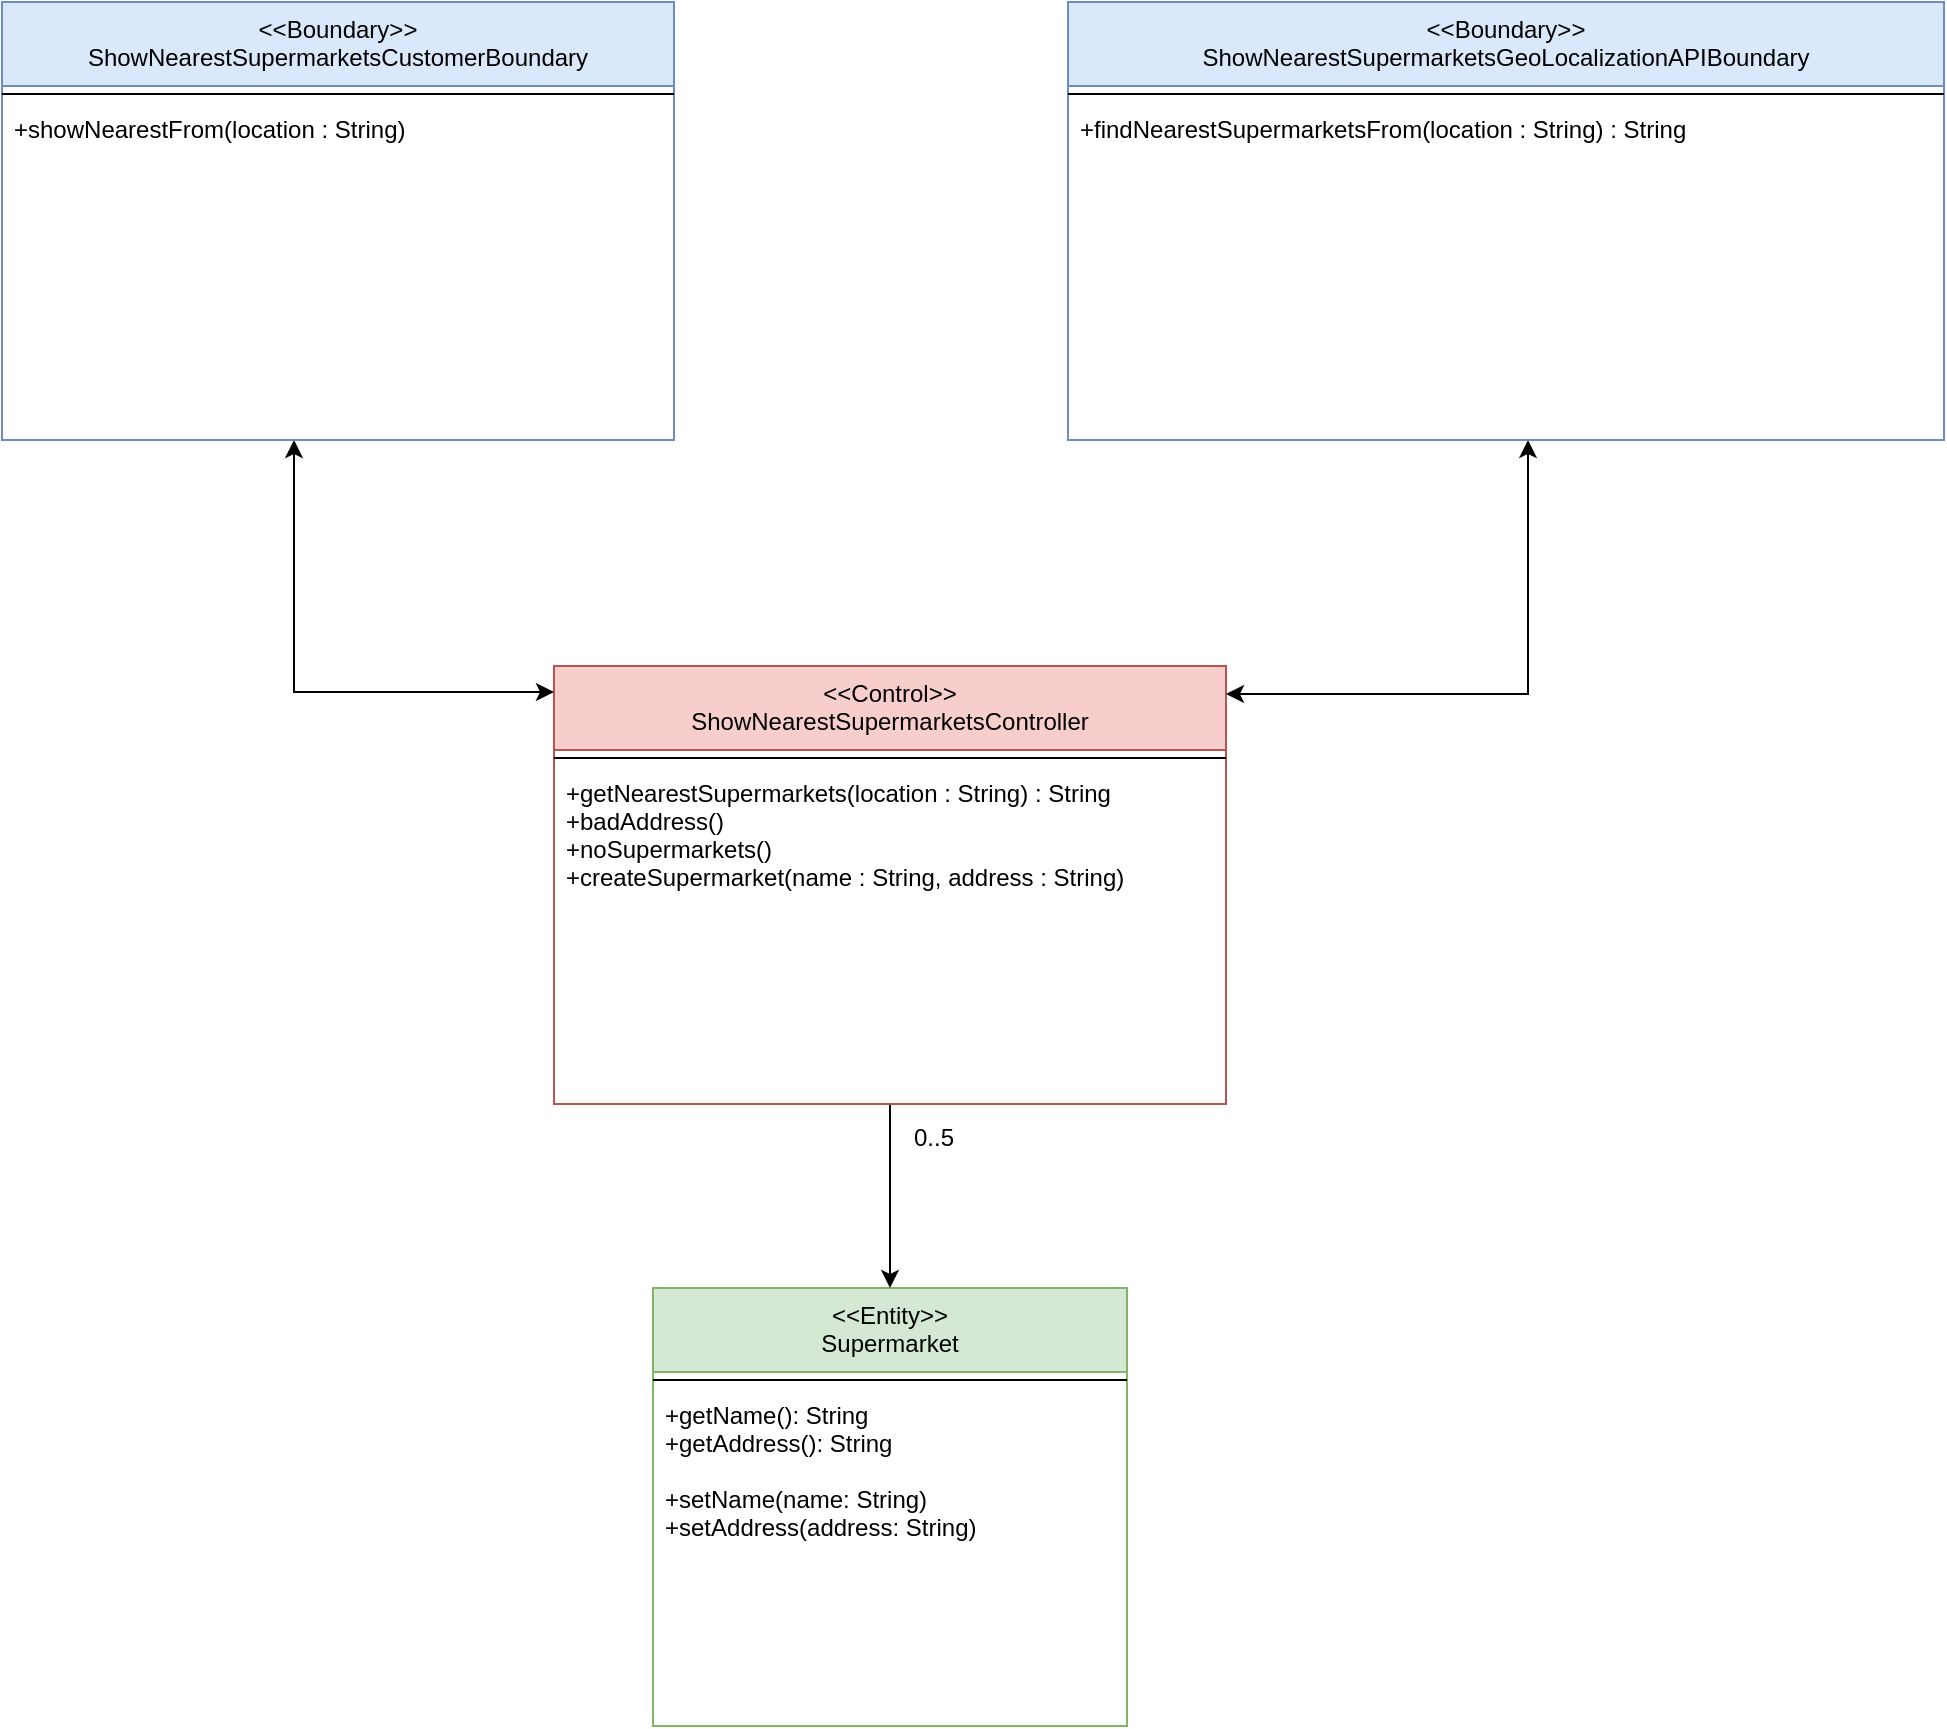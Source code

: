 <mxfile version="20.8.13" type="device" pages="2"><diagram id="eUcN36vG6uRATFYlDUBk" name="Page-2"><mxGraphModel dx="2286" dy="1158" grid="0" gridSize="10" guides="1" tooltips="1" connect="1" arrows="1" fold="1" page="1" pageScale="1" pageWidth="1100" pageHeight="850" math="0" shadow="0"><root><mxCell id="0"/><mxCell id="1" parent="0"/><mxCell id="rvVQBdQv8hVuqxrvaS_W-5" value="&lt;&lt;Entity&gt;&gt;&#10;Supermarket" style="swimlane;fontStyle=0;align=center;verticalAlign=top;childLayout=stackLayout;horizontal=1;startSize=42;horizontalStack=0;resizeParent=1;resizeLast=0;collapsible=1;marginBottom=0;rounded=0;shadow=0;strokeWidth=1;fillColor=#d5e8d4;strokeColor=#82b366;" parent="1" vertex="1"><mxGeometry x="1004.5" y="811" width="237" height="219" as="geometry"><mxRectangle x="554" y="220" width="160" height="26" as="alternateBounds"/></mxGeometry></mxCell><mxCell id="rvVQBdQv8hVuqxrvaS_W-7" value="" style="line;html=1;strokeWidth=1;align=left;verticalAlign=middle;spacingTop=-1;spacingLeft=3;spacingRight=3;rotatable=0;labelPosition=right;points=[];portConstraint=eastwest;" parent="rvVQBdQv8hVuqxrvaS_W-5" vertex="1"><mxGeometry y="42" width="237" height="8" as="geometry"/></mxCell><mxCell id="rvVQBdQv8hVuqxrvaS_W-8" value="+getName(): String&#10;+getAddress(): String&#10;&#10;+setName(name: String)&#10;+setAddress(address: String)&#10;" style="text;align=left;verticalAlign=top;spacingLeft=4;spacingRight=4;overflow=hidden;rotatable=0;points=[[0,0.5],[1,0.5]];portConstraint=eastwest;" parent="rvVQBdQv8hVuqxrvaS_W-5" vertex="1"><mxGeometry y="50" width="237" height="118" as="geometry"/></mxCell><mxCell id="gAAmM6Z_Jysixwi3ZF17-5" style="edgeStyle=orthogonalEdgeStyle;rounded=0;orthogonalLoop=1;jettySize=auto;html=1;" parent="1" source="gAAmM6Z_Jysixwi3ZF17-1" target="rvVQBdQv8hVuqxrvaS_W-5" edge="1"><mxGeometry relative="1" as="geometry"/></mxCell><mxCell id="gAAmM6Z_Jysixwi3ZF17-1" value="&lt;&lt;Control&gt;&gt;&#10;ShowNearestSupermarketsController&#10;" style="swimlane;fontStyle=0;align=center;verticalAlign=top;childLayout=stackLayout;horizontal=1;startSize=42;horizontalStack=0;resizeParent=1;resizeLast=0;collapsible=1;marginBottom=0;rounded=0;shadow=0;strokeWidth=1;fillColor=#f8cecc;strokeColor=#b85450;" parent="1" vertex="1"><mxGeometry x="955" y="500" width="336" height="219" as="geometry"><mxRectangle x="554" y="220" width="160" height="26" as="alternateBounds"/></mxGeometry></mxCell><mxCell id="gAAmM6Z_Jysixwi3ZF17-3" value="" style="line;html=1;strokeWidth=1;align=left;verticalAlign=middle;spacingTop=-1;spacingLeft=3;spacingRight=3;rotatable=0;labelPosition=right;points=[];portConstraint=eastwest;" parent="gAAmM6Z_Jysixwi3ZF17-1" vertex="1"><mxGeometry y="42" width="336" height="8" as="geometry"/></mxCell><mxCell id="gAAmM6Z_Jysixwi3ZF17-4" value="+getNearestSupermarkets(location : String) : String&#10;+badAddress()&#10;+noSupermarkets()&#10;+createSupermarket(name : String, address : String)&#10;" style="text;align=left;verticalAlign=top;spacingLeft=4;spacingRight=4;overflow=hidden;rotatable=0;points=[[0,0.5],[1,0.5]];portConstraint=eastwest;" parent="gAAmM6Z_Jysixwi3ZF17-1" vertex="1"><mxGeometry y="50" width="336" height="118" as="geometry"/></mxCell><mxCell id="gAAmM6Z_Jysixwi3ZF17-10" style="edgeStyle=orthogonalEdgeStyle;rounded=0;orthogonalLoop=1;jettySize=auto;html=1;startArrow=classic;startFill=1;" parent="1" source="gAAmM6Z_Jysixwi3ZF17-6" target="gAAmM6Z_Jysixwi3ZF17-1" edge="1"><mxGeometry relative="1" as="geometry"><Array as="points"><mxPoint x="825" y="513"/></Array></mxGeometry></mxCell><mxCell id="gAAmM6Z_Jysixwi3ZF17-6" value="&lt;&lt;Boundary&gt;&gt;&#10;ShowNearestSupermarketsCustomerBoundary&#10;" style="swimlane;fontStyle=0;align=center;verticalAlign=top;childLayout=stackLayout;horizontal=1;startSize=42;horizontalStack=0;resizeParent=1;resizeLast=0;collapsible=1;marginBottom=0;rounded=0;shadow=0;strokeWidth=1;fillColor=#dae8fc;strokeColor=#6c8ebf;" parent="1" vertex="1"><mxGeometry x="679" y="168" width="336" height="219" as="geometry"><mxRectangle x="554" y="220" width="160" height="26" as="alternateBounds"/></mxGeometry></mxCell><mxCell id="gAAmM6Z_Jysixwi3ZF17-8" value="" style="line;html=1;strokeWidth=1;align=left;verticalAlign=middle;spacingTop=-1;spacingLeft=3;spacingRight=3;rotatable=0;labelPosition=right;points=[];portConstraint=eastwest;" parent="gAAmM6Z_Jysixwi3ZF17-6" vertex="1"><mxGeometry y="42" width="336" height="8" as="geometry"/></mxCell><mxCell id="gAAmM6Z_Jysixwi3ZF17-9" value="+showNearestFrom(location : String)" style="text;align=left;verticalAlign=top;spacingLeft=4;spacingRight=4;overflow=hidden;rotatable=0;points=[[0,0.5],[1,0.5]];portConstraint=eastwest;" parent="gAAmM6Z_Jysixwi3ZF17-6" vertex="1"><mxGeometry y="50" width="336" height="118" as="geometry"/></mxCell><mxCell id="gAAmM6Z_Jysixwi3ZF17-16" style="edgeStyle=orthogonalEdgeStyle;rounded=0;orthogonalLoop=1;jettySize=auto;html=1;startArrow=classic;startFill=1;endArrow=classic;endFill=1;" parent="1" source="gAAmM6Z_Jysixwi3ZF17-11" target="gAAmM6Z_Jysixwi3ZF17-1" edge="1"><mxGeometry relative="1" as="geometry"><Array as="points"><mxPoint x="1442" y="514"/></Array></mxGeometry></mxCell><mxCell id="gAAmM6Z_Jysixwi3ZF17-11" value="&lt;&lt;Boundary&gt;&gt;&#10;ShowNearestSupermarketsGeoLocalizationAPIBoundary" style="swimlane;fontStyle=0;align=center;verticalAlign=top;childLayout=stackLayout;horizontal=1;startSize=42;horizontalStack=0;resizeParent=1;resizeLast=0;collapsible=1;marginBottom=0;rounded=0;shadow=0;strokeWidth=1;fillColor=#dae8fc;strokeColor=#6c8ebf;" parent="1" vertex="1"><mxGeometry x="1212" y="168" width="438" height="219" as="geometry"><mxRectangle x="554" y="220" width="160" height="26" as="alternateBounds"/></mxGeometry></mxCell><mxCell id="gAAmM6Z_Jysixwi3ZF17-13" value="" style="line;html=1;strokeWidth=1;align=left;verticalAlign=middle;spacingTop=-1;spacingLeft=3;spacingRight=3;rotatable=0;labelPosition=right;points=[];portConstraint=eastwest;" parent="gAAmM6Z_Jysixwi3ZF17-11" vertex="1"><mxGeometry y="42" width="438" height="8" as="geometry"/></mxCell><mxCell id="gAAmM6Z_Jysixwi3ZF17-14" value="+findNearestSupermarketsFrom(location : String) : String" style="text;align=left;verticalAlign=top;spacingLeft=4;spacingRight=4;overflow=hidden;rotatable=0;points=[[0,0.5],[1,0.5]];portConstraint=eastwest;" parent="gAAmM6Z_Jysixwi3ZF17-11" vertex="1"><mxGeometry y="50" width="438" height="118" as="geometry"/></mxCell><mxCell id="gAAmM6Z_Jysixwi3ZF17-17" value="0..5" style="text;html=1;strokeColor=none;fillColor=none;align=center;verticalAlign=middle;whiteSpace=wrap;rounded=0;" parent="1" vertex="1"><mxGeometry x="1115" y="721" width="60" height="30" as="geometry"/></mxCell></root></mxGraphModel></diagram><diagram id="9ATUxC_BQeHrpqCySrRf" name="Pagina-3"><mxGraphModel dx="2286" dy="1158" grid="0" gridSize="10" guides="1" tooltips="1" connect="1" arrows="1" fold="1" page="1" pageScale="1" pageWidth="1169" pageHeight="827" math="0" shadow="0"><root><mxCell id="0"/><mxCell id="1" parent="0"/><mxCell id="0wGv4qHq0sfZZ5f9qhN5-1" value="&lt;&lt;Entity&gt;&gt;&#10;UserAccount" style="swimlane;fontStyle=0;align=center;verticalAlign=top;childLayout=stackLayout;horizontal=1;startSize=42;horizontalStack=0;resizeParent=1;resizeLast=0;collapsible=1;marginBottom=0;rounded=0;shadow=0;strokeWidth=1;fillColor=#d5e8d4;strokeColor=#82b366;" parent="1" vertex="1"><mxGeometry x="882" y="724" width="237" height="245" as="geometry"><mxRectangle x="894.5" y="841" width="160" height="54" as="alternateBounds"/></mxGeometry></mxCell><mxCell id="0wGv4qHq0sfZZ5f9qhN5-3" value="" style="line;html=1;strokeWidth=1;align=left;verticalAlign=middle;spacingTop=-1;spacingLeft=3;spacingRight=3;rotatable=0;labelPosition=right;points=[];portConstraint=eastwest;" parent="0wGv4qHq0sfZZ5f9qhN5-1" vertex="1"><mxGeometry y="42" width="237" height="8" as="geometry"/></mxCell><mxCell id="0wGv4qHq0sfZZ5f9qhN5-4" value="+getUsername(): String&#10;+getPassword(): String&#10;+getIsPremium(): Boolean&#10;&#10;+setUsername(username: String)&#10;+setPassword(password: String)&#10;+setIsPremium(value: Boolean)&#10;" style="text;align=left;verticalAlign=top;spacingLeft=4;spacingRight=4;overflow=hidden;rotatable=0;points=[[0,0.5],[1,0.5]];portConstraint=eastwest;" parent="0wGv4qHq0sfZZ5f9qhN5-1" vertex="1"><mxGeometry y="50" width="237" height="118" as="geometry"/></mxCell><mxCell id="0wGv4qHq0sfZZ5f9qhN5-8" value="&lt;&lt;Entity&gt;&gt;&#10;Item" style="swimlane;fontStyle=0;align=center;verticalAlign=top;childLayout=stackLayout;horizontal=1;startSize=40;horizontalStack=0;resizeParent=1;resizeLast=0;collapsible=1;marginBottom=0;rounded=0;shadow=0;strokeWidth=1;fillColor=#d5e8d4;strokeColor=#82b366;" parent="1" vertex="1"><mxGeometry x="1313" y="724" width="237" height="789" as="geometry"><mxRectangle x="1407.5" y="893" width="160" height="49.5" as="alternateBounds"/></mxGeometry></mxCell><mxCell id="0wGv4qHq0sfZZ5f9qhN5-10" value="" style="line;html=1;strokeWidth=1;align=left;verticalAlign=middle;spacingTop=-1;spacingLeft=3;spacingRight=3;rotatable=0;labelPosition=right;points=[];portConstraint=eastwest;" parent="0wGv4qHq0sfZZ5f9qhN5-8" vertex="1"><mxGeometry y="40" width="237" height="8" as="geometry"/></mxCell><mxCell id="0wGv4qHq0sfZZ5f9qhN5-11" value="+getBarcode(): String&#10;+getName(): String&#10;+getPrice(): float&#10;+getImageUrl(): String&#10;+getIngredients(): String&#10;+getCalories(): float&#10;+getSugars(): float&#10;+getSaturatedFats(): float&#10;+getSalt(): float&#10;+getFruitPercentage(): int&#10;+getFibers(): float&#10;+getProteins(): float&#10;+getAdditives(): String&#10;+getIsBiological(): Boolean&#10;+getIsBeverage(): Boolean&#10;+getHealthScore(): int&#10;&#10;+setBarcode(barcode: String)&#10;+setName(name: String)&#10;+setPrice(price: float)&#10;+setImageUrl(url: String)&#10;+setIngredients(ingredients: String)&#10;+setCalories(calories: float)&#10;+setSugars(sugars: float)&#10;+setSaturatedFats(saturatedFats: float)&#10;+setSalt(salt: float)&#10;+setFruitPercentage(fruitPercentage: int)&#10;+setFibers(fibers: float)&#10;+setProteins(proteins: float)&#10;+setAdditives(additives: String)&#10;+setIsBiological(value: Boolean)&#10;+setIsBeverage(value: Boolean)&#10;+setHealthScore(score: int)&#10; " style="text;align=left;verticalAlign=top;spacingLeft=4;spacingRight=4;overflow=hidden;rotatable=0;points=[[0,0.5],[1,0.5]];portConstraint=eastwest;" parent="0wGv4qHq0sfZZ5f9qhN5-8" vertex="1"><mxGeometry y="48" width="237" height="484" as="geometry"/></mxCell><mxCell id="Lshx-CbF77kqEwUvcFQ_-1" style="edgeStyle=orthogonalEdgeStyle;rounded=0;orthogonalLoop=1;jettySize=auto;html=1;" edge="1" parent="1" source="ZNB9zK6mtr4_qiI8joUd-6" target="0wGv4qHq0sfZZ5f9qhN5-1"><mxGeometry relative="1" as="geometry"/></mxCell><mxCell id="ZNB9zK6mtr4_qiI8joUd-6" value="&lt;&lt;Control&gt;&gt;&#10;SearchProductController" style="swimlane;fontStyle=0;align=center;verticalAlign=top;childLayout=stackLayout;horizontal=1;startSize=42;horizontalStack=0;resizeParent=1;resizeLast=0;collapsible=1;marginBottom=0;rounded=0;shadow=0;strokeWidth=1;fillColor=#f8cecc;strokeColor=#b85450;" parent="1" vertex="1"><mxGeometry x="1022" y="352" width="296" height="245" as="geometry"><mxRectangle x="894.5" y="841" width="160" height="54" as="alternateBounds"/></mxGeometry></mxCell><mxCell id="ZNB9zK6mtr4_qiI8joUd-8" value="" style="line;html=1;strokeWidth=1;align=left;verticalAlign=middle;spacingTop=-1;spacingLeft=3;spacingRight=3;rotatable=0;labelPosition=right;points=[];portConstraint=eastwest;" parent="ZNB9zK6mtr4_qiI8joUd-6" vertex="1"><mxGeometry y="42" width="296" height="8" as="geometry"/></mxCell><mxCell id="ZNB9zK6mtr4_qiI8joUd-9" value="+getProductByName(name : String) : String&#10;+provideBarcodeByIndex(index : String) : String&#10;+checkPremium(account : UserAccount) : Boolean" style="text;align=left;verticalAlign=top;spacingLeft=4;spacingRight=4;overflow=hidden;rotatable=0;points=[[0,0.5],[1,0.5]];portConstraint=eastwest;" parent="ZNB9zK6mtr4_qiI8joUd-6" vertex="1"><mxGeometry y="50" width="296" height="118" as="geometry"/></mxCell><mxCell id="H68f70zl6MkhEmkTlvmM-1" style="edgeStyle=orthogonalEdgeStyle;rounded=0;orthogonalLoop=1;jettySize=auto;html=1;startArrow=classic;startFill=1;endArrow=classic;endFill=1;" parent="1" source="ZNB9zK6mtr4_qiI8joUd-10" target="ZNB9zK6mtr4_qiI8joUd-6" edge="1"><mxGeometry relative="1" as="geometry"/></mxCell><mxCell id="ZNB9zK6mtr4_qiI8joUd-10" value="&lt;&lt;Boundary&gt;&gt;&#10;SearchProductCustomerBoundary" style="swimlane;fontStyle=0;align=center;verticalAlign=top;childLayout=stackLayout;horizontal=1;startSize=42;horizontalStack=0;resizeParent=1;resizeLast=0;collapsible=1;marginBottom=0;rounded=0;shadow=0;strokeWidth=1;fillColor=#dae8fc;strokeColor=#6c8ebf;" parent="1" vertex="1"><mxGeometry x="764" y="36" width="350" height="245" as="geometry"><mxRectangle x="894.5" y="841" width="160" height="54" as="alternateBounds"/></mxGeometry></mxCell><mxCell id="ZNB9zK6mtr4_qiI8joUd-12" value="" style="line;html=1;strokeWidth=1;align=left;verticalAlign=middle;spacingTop=-1;spacingLeft=3;spacingRight=3;rotatable=0;labelPosition=right;points=[];portConstraint=eastwest;" parent="ZNB9zK6mtr4_qiI8joUd-10" vertex="1"><mxGeometry y="42" width="350" height="8" as="geometry"/></mxCell><mxCell id="ZNB9zK6mtr4_qiI8joUd-13" value="+searchProduct(name : String, account : UserAccount)" style="text;align=left;verticalAlign=top;spacingLeft=4;spacingRight=4;overflow=hidden;rotatable=0;points=[[0,0.5],[1,0.5]];portConstraint=eastwest;" parent="ZNB9zK6mtr4_qiI8joUd-10" vertex="1"><mxGeometry y="50" width="350" height="118" as="geometry"/></mxCell><mxCell id="H68f70zl6MkhEmkTlvmM-5" style="edgeStyle=orthogonalEdgeStyle;rounded=0;orthogonalLoop=1;jettySize=auto;html=1;startArrow=classic;startFill=1;endArrow=classic;endFill=1;" parent="1" source="ZNB9zK6mtr4_qiI8joUd-18" target="ZNB9zK6mtr4_qiI8joUd-6" edge="1"><mxGeometry relative="1" as="geometry"><Array as="points"><mxPoint x="1387" y="319"/><mxPoint x="1230" y="319"/></Array></mxGeometry></mxCell><mxCell id="ZNB9zK6mtr4_qiI8joUd-18" value="&lt;&lt;Boundary&gt;&gt;&#10;SearchProductOpenFoodFactsAPIBoundary" style="swimlane;fontStyle=0;align=center;verticalAlign=top;childLayout=stackLayout;horizontal=1;startSize=42;horizontalStack=0;resizeParent=1;resizeLast=0;collapsible=1;marginBottom=0;rounded=0;shadow=0;strokeWidth=1;fillColor=#dae8fc;strokeColor=#6c8ebf;" parent="1" vertex="1"><mxGeometry x="1251" y="40" width="271" height="245" as="geometry"><mxRectangle x="894.5" y="841" width="160" height="54" as="alternateBounds"/></mxGeometry></mxCell><mxCell id="ZNB9zK6mtr4_qiI8joUd-19" value="" style="line;html=1;strokeWidth=1;align=left;verticalAlign=middle;spacingTop=-1;spacingLeft=3;spacingRight=3;rotatable=0;labelPosition=right;points=[];portConstraint=eastwest;" parent="ZNB9zK6mtr4_qiI8joUd-18" vertex="1"><mxGeometry y="42" width="271" height="8" as="geometry"/></mxCell><mxCell id="ZNB9zK6mtr4_qiI8joUd-20" value="+findProductByName(name : String) : String" style="text;align=left;verticalAlign=top;spacingLeft=4;spacingRight=4;overflow=hidden;rotatable=0;points=[[0,0.5],[1,0.5]];portConstraint=eastwest;" parent="ZNB9zK6mtr4_qiI8joUd-18" vertex="1"><mxGeometry y="50" width="271" height="118" as="geometry"/></mxCell><mxCell id="H68f70zl6MkhEmkTlvmM-9" style="edgeStyle=orthogonalEdgeStyle;rounded=0;orthogonalLoop=1;jettySize=auto;html=1;startArrow=classic;startFill=1;endArrow=classic;endFill=1;" parent="1" source="H68f70zl6MkhEmkTlvmM-2" target="H68f70zl6MkhEmkTlvmM-6" edge="1"><mxGeometry relative="1" as="geometry"/></mxCell><mxCell id="H68f70zl6MkhEmkTlvmM-2" value="&lt;&lt;Boundary&gt;&gt;&#10;ShowProductInfoCustomerBoundary" style="swimlane;fontStyle=0;align=center;verticalAlign=top;childLayout=stackLayout;horizontal=1;startSize=42;horizontalStack=0;resizeParent=1;resizeLast=0;collapsible=1;marginBottom=0;rounded=0;shadow=0;strokeWidth=1;fillColor=#dae8fc;strokeColor=#6c8ebf;" parent="1" vertex="1"><mxGeometry x="1691" y="46" width="237" height="245" as="geometry"><mxRectangle x="894.5" y="841" width="160" height="54" as="alternateBounds"/></mxGeometry></mxCell><mxCell id="H68f70zl6MkhEmkTlvmM-3" value="" style="line;html=1;strokeWidth=1;align=left;verticalAlign=middle;spacingTop=-1;spacingLeft=3;spacingRight=3;rotatable=0;labelPosition=right;points=[];portConstraint=eastwest;" parent="H68f70zl6MkhEmkTlvmM-2" vertex="1"><mxGeometry y="42" width="237" height="8" as="geometry"/></mxCell><mxCell id="H68f70zl6MkhEmkTlvmM-4" value="+showProductInfo(index : int)" style="text;align=left;verticalAlign=top;spacingLeft=4;spacingRight=4;overflow=hidden;rotatable=0;points=[[0,0.5],[1,0.5]];portConstraint=eastwest;" parent="H68f70zl6MkhEmkTlvmM-2" vertex="1"><mxGeometry y="50" width="237" height="118" as="geometry"/></mxCell><mxCell id="H68f70zl6MkhEmkTlvmM-13" style="edgeStyle=orthogonalEdgeStyle;rounded=0;orthogonalLoop=1;jettySize=auto;html=1;startArrow=classic;startFill=1;endArrow=classic;endFill=1;" parent="1" source="H68f70zl6MkhEmkTlvmM-6" target="H68f70zl6MkhEmkTlvmM-10" edge="1"><mxGeometry relative="1" as="geometry"><Array as="points"><mxPoint x="2199" y="397"/></Array></mxGeometry></mxCell><mxCell id="H68f70zl6MkhEmkTlvmM-14" style="edgeStyle=orthogonalEdgeStyle;rounded=0;orthogonalLoop=1;jettySize=auto;html=1;startArrow=classic;startFill=1;endArrow=classic;endFill=1;" parent="1" source="H68f70zl6MkhEmkTlvmM-6" target="ZNB9zK6mtr4_qiI8joUd-6" edge="1"><mxGeometry relative="1" as="geometry"/></mxCell><mxCell id="Lshx-CbF77kqEwUvcFQ_-2" style="edgeStyle=orthogonalEdgeStyle;rounded=0;orthogonalLoop=1;jettySize=auto;html=1;startArrow=none;startFill=0;" edge="1" parent="1" source="H68f70zl6MkhEmkTlvmM-6" target="0wGv4qHq0sfZZ5f9qhN5-8"><mxGeometry relative="1" as="geometry"><Array as="points"><mxPoint x="1723" y="739"/></Array></mxGeometry></mxCell><mxCell id="H68f70zl6MkhEmkTlvmM-6" value="&lt;&lt;Control&gt;&gt;&#10;ShowProductInfoController" style="swimlane;fontStyle=0;align=center;verticalAlign=top;childLayout=stackLayout;horizontal=1;startSize=42;horizontalStack=0;resizeParent=1;resizeLast=0;collapsible=1;marginBottom=0;rounded=0;shadow=0;strokeWidth=1;fillColor=#f8cecc;strokeColor=#b85450;" parent="1" vertex="1"><mxGeometry x="1575" y="352" width="296" height="245" as="geometry"><mxRectangle x="894.5" y="841" width="160" height="54" as="alternateBounds"/></mxGeometry></mxCell><mxCell id="H68f70zl6MkhEmkTlvmM-7" value="" style="line;html=1;strokeWidth=1;align=left;verticalAlign=middle;spacingTop=-1;spacingLeft=3;spacingRight=3;rotatable=0;labelPosition=right;points=[];portConstraint=eastwest;" parent="H68f70zl6MkhEmkTlvmM-6" vertex="1"><mxGeometry y="42" width="296" height="8" as="geometry"/></mxCell><mxCell id="H68f70zl6MkhEmkTlvmM-8" value="+getBarcodeFromIndex(index : String) : String&#10;+getProductInfo(barcode: String) : String&#10;+createItem(info : String)" style="text;align=left;verticalAlign=top;spacingLeft=4;spacingRight=4;overflow=hidden;rotatable=0;points=[[0,0.5],[1,0.5]];portConstraint=eastwest;" parent="H68f70zl6MkhEmkTlvmM-6" vertex="1"><mxGeometry y="50" width="296" height="118" as="geometry"/></mxCell><mxCell id="H68f70zl6MkhEmkTlvmM-10" value="&lt;&lt;Boundary&gt;&gt;&#10;ShowProductInfoOpenFoodFactsAPIBoundary" style="swimlane;fontStyle=0;align=center;verticalAlign=top;childLayout=stackLayout;horizontal=1;startSize=42;horizontalStack=0;resizeParent=1;resizeLast=0;collapsible=1;marginBottom=0;rounded=0;shadow=0;strokeWidth=1;fillColor=#dae8fc;strokeColor=#6c8ebf;" parent="1" vertex="1"><mxGeometry x="2008" y="46" width="382" height="245" as="geometry"><mxRectangle x="894.5" y="841" width="160" height="54" as="alternateBounds"/></mxGeometry></mxCell><mxCell id="H68f70zl6MkhEmkTlvmM-11" value="" style="line;html=1;strokeWidth=1;align=left;verticalAlign=middle;spacingTop=-1;spacingLeft=3;spacingRight=3;rotatable=0;labelPosition=right;points=[];portConstraint=eastwest;" parent="H68f70zl6MkhEmkTlvmM-10" vertex="1"><mxGeometry y="42" width="382" height="8" as="geometry"/></mxCell><mxCell id="H68f70zl6MkhEmkTlvmM-12" value="+findProductInfoByBarcode(barcode: String) : String" style="text;align=left;verticalAlign=top;spacingLeft=4;spacingRight=4;overflow=hidden;rotatable=0;points=[[0,0.5],[1,0.5]];portConstraint=eastwest;" parent="H68f70zl6MkhEmkTlvmM-10" vertex="1"><mxGeometry y="50" width="382" height="118" as="geometry"/></mxCell></root></mxGraphModel></diagram></mxfile>